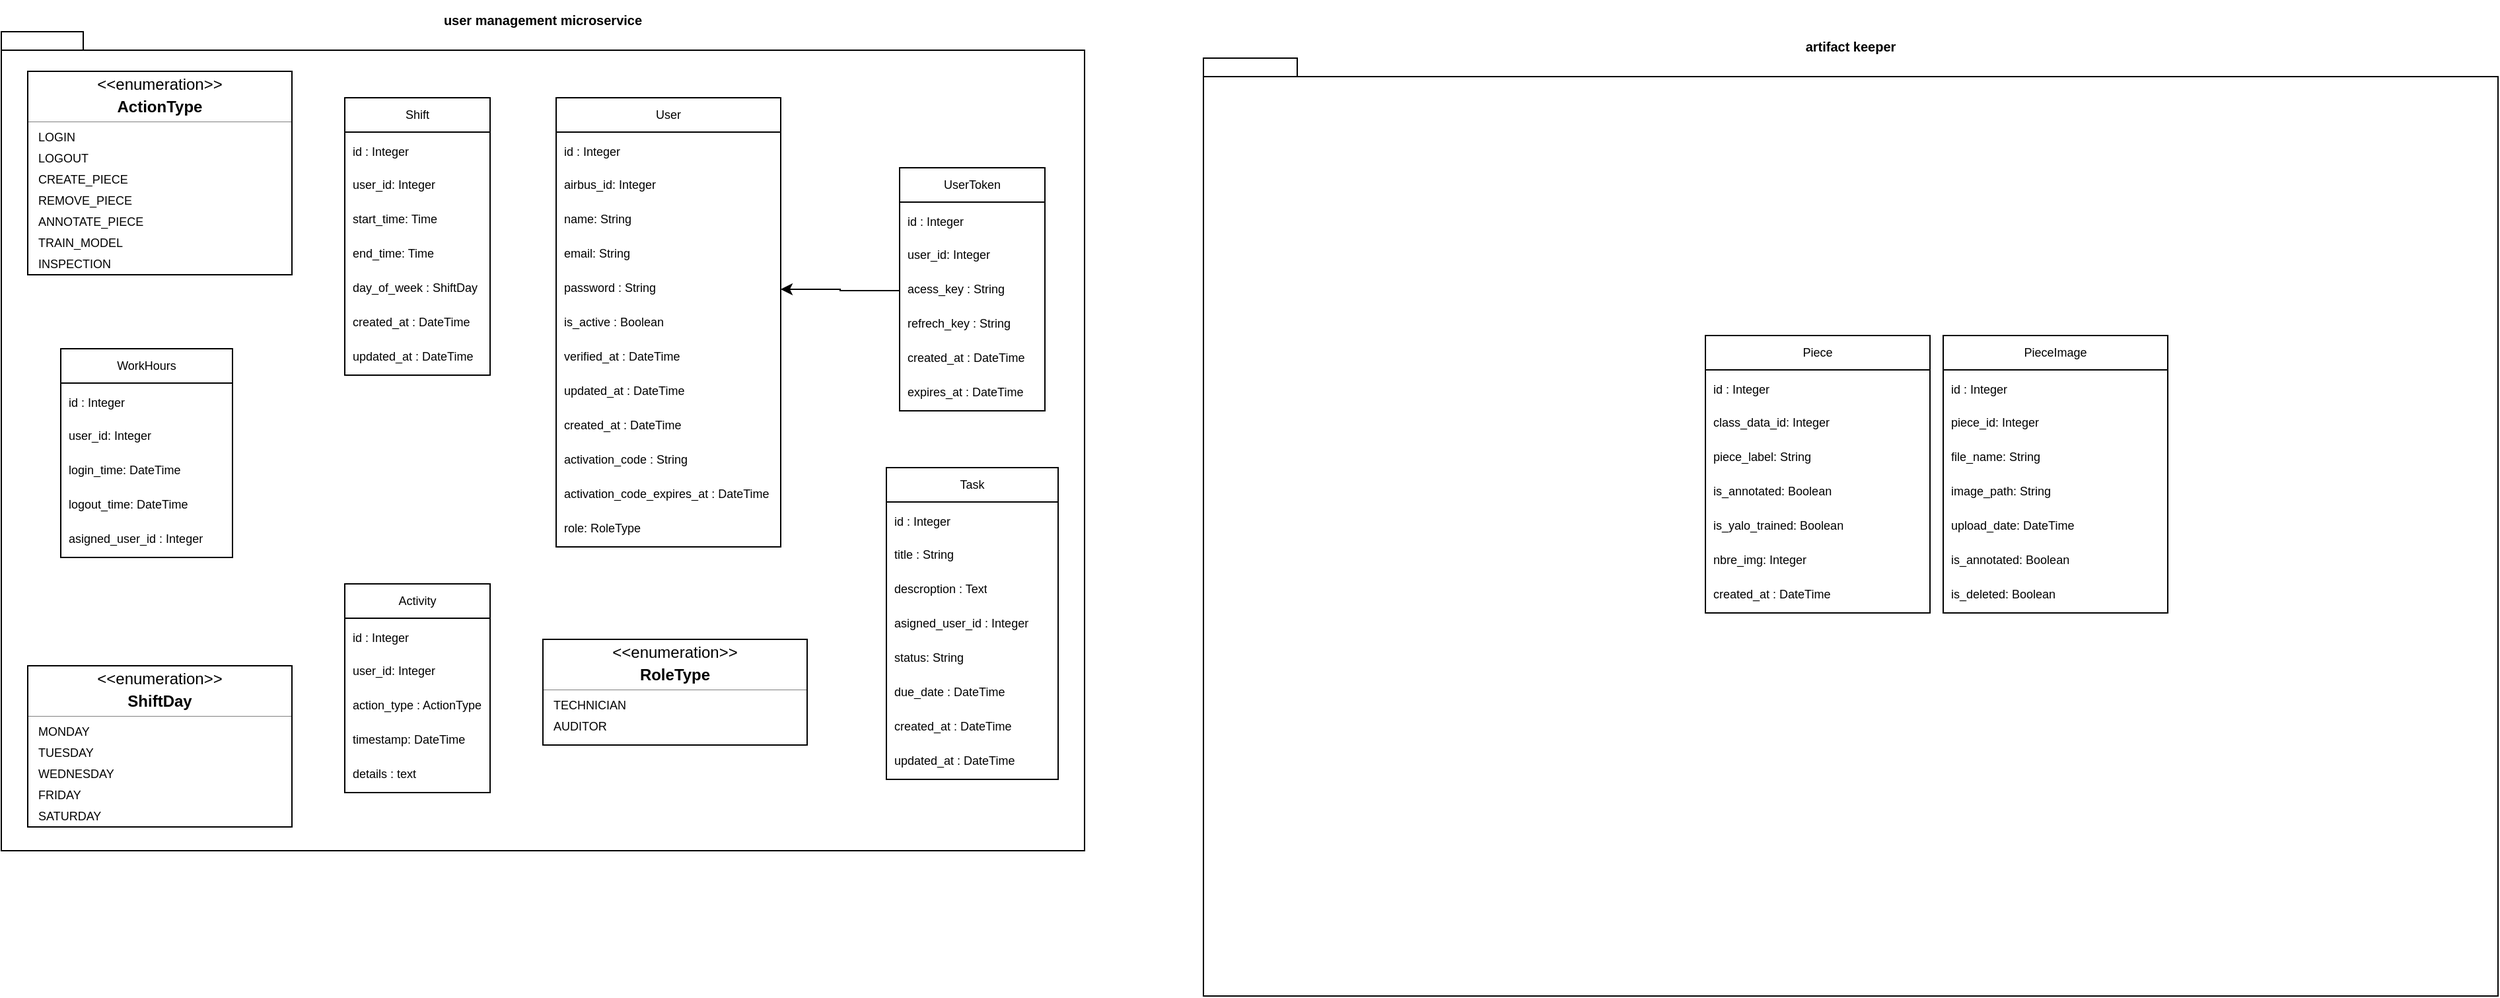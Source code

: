 <mxfile version="28.0.6">
  <diagram id="3228e29e-7158-1315-38df-8450db1d8a1d" name="Page-1">
    <mxGraphModel dx="1485" dy="369" grid="1" gridSize="10" guides="1" tooltips="1" connect="1" arrows="1" fold="1" page="1" pageScale="1" pageWidth="1169" pageHeight="827" background="none" math="0" shadow="0">
      <root>
        <mxCell id="0" />
        <mxCell id="1" parent="0" />
        <mxCell id="Q0gHec1dOTDscJzV-lCu-1" value="" style="shape=image;html=1;verticalAlign=top;verticalLabelPosition=bottom;labelBackgroundColor=#ffffff;imageAspect=0;aspect=fixed;image=https://icons.diagrams.net/icon-cache1/Unicons_Line_vol_3-2965/docker-1335.svg" parent="1" vertex="1">
          <mxGeometry x="70" y="96" width="24" height="24" as="geometry" />
        </mxCell>
        <mxCell id="Q0gHec1dOTDscJzV-lCu-4" value="&lt;font size=&quot;1&quot;&gt;user management microservice&lt;/font&gt;" style="shape=folder;fontStyle=1;spacingTop=10;tabWidth=40;tabHeight=14;tabPosition=left;html=1;whiteSpace=wrap;align=center;labelPosition=center;verticalLabelPosition=top;verticalAlign=bottom;movable=1;resizable=1;rotatable=1;deletable=1;editable=1;locked=0;connectable=1;" parent="1" vertex="1">
          <mxGeometry x="-80" y="120" width="820" height="620" as="geometry" />
        </mxCell>
        <mxCell id="Q0gHec1dOTDscJzV-lCu-5" value="&lt;font&gt;User&lt;/font&gt;" style="swimlane;fontStyle=0;childLayout=stackLayout;horizontal=1;startSize=26;fillColor=none;horizontalStack=0;resizeParent=1;resizeParentMax=0;resizeLast=0;collapsible=1;marginBottom=0;whiteSpace=wrap;html=1;fontSize=9;" parent="1" vertex="1">
          <mxGeometry x="340" y="170" width="170" height="340" as="geometry" />
        </mxCell>
        <mxCell id="Q0gHec1dOTDscJzV-lCu-7" value="&lt;font style=&quot;font-size: 9px;&quot;&gt;id : Integer&lt;/font&gt;" style="text;strokeColor=none;fillColor=none;align=left;verticalAlign=top;spacingLeft=4;spacingRight=4;overflow=hidden;rotatable=0;points=[[0,0.5],[1,0.5]];portConstraint=eastwest;whiteSpace=wrap;html=1;" parent="Q0gHec1dOTDscJzV-lCu-5" vertex="1">
          <mxGeometry y="26" width="170" height="28" as="geometry" />
        </mxCell>
        <mxCell id="Q0gHec1dOTDscJzV-lCu-8" value="airbus_id: Integer" style="text;strokeColor=none;fillColor=none;align=left;verticalAlign=top;spacingLeft=4;spacingRight=4;overflow=hidden;rotatable=0;points=[[0,0.5],[1,0.5]];portConstraint=eastwest;whiteSpace=wrap;html=1;fontSize=9;" parent="Q0gHec1dOTDscJzV-lCu-5" vertex="1">
          <mxGeometry y="54" width="170" height="26" as="geometry" />
        </mxCell>
        <mxCell id="Q0gHec1dOTDscJzV-lCu-17" value="name: String" style="text;strokeColor=none;fillColor=none;align=left;verticalAlign=top;spacingLeft=4;spacingRight=4;overflow=hidden;rotatable=0;points=[[0,0.5],[1,0.5]];portConstraint=eastwest;whiteSpace=wrap;html=1;fontSize=9;" parent="Q0gHec1dOTDscJzV-lCu-5" vertex="1">
          <mxGeometry y="80" width="170" height="26" as="geometry" />
        </mxCell>
        <mxCell id="Q0gHec1dOTDscJzV-lCu-16" value="email: String" style="text;strokeColor=none;fillColor=none;align=left;verticalAlign=top;spacingLeft=4;spacingRight=4;overflow=hidden;rotatable=0;points=[[0,0.5],[1,0.5]];portConstraint=eastwest;whiteSpace=wrap;html=1;fontSize=9;" parent="Q0gHec1dOTDscJzV-lCu-5" vertex="1">
          <mxGeometry y="106" width="170" height="26" as="geometry" />
        </mxCell>
        <mxCell id="Q0gHec1dOTDscJzV-lCu-18" value="password : String" style="text;strokeColor=none;fillColor=none;align=left;verticalAlign=top;spacingLeft=4;spacingRight=4;overflow=hidden;rotatable=0;points=[[0,0.5],[1,0.5]];portConstraint=eastwest;whiteSpace=wrap;html=1;fontSize=9;" parent="Q0gHec1dOTDscJzV-lCu-5" vertex="1">
          <mxGeometry y="132" width="170" height="26" as="geometry" />
        </mxCell>
        <mxCell id="Q0gHec1dOTDscJzV-lCu-19" value="is_active : Boolean" style="text;strokeColor=none;fillColor=none;align=left;verticalAlign=top;spacingLeft=4;spacingRight=4;overflow=hidden;rotatable=0;points=[[0,0.5],[1,0.5]];portConstraint=eastwest;whiteSpace=wrap;html=1;fontSize=9;" parent="Q0gHec1dOTDscJzV-lCu-5" vertex="1">
          <mxGeometry y="158" width="170" height="26" as="geometry" />
        </mxCell>
        <mxCell id="Q0gHec1dOTDscJzV-lCu-20" value="verified_at : DateTime" style="text;strokeColor=none;fillColor=none;align=left;verticalAlign=top;spacingLeft=4;spacingRight=4;overflow=hidden;rotatable=0;points=[[0,0.5],[1,0.5]];portConstraint=eastwest;whiteSpace=wrap;html=1;fontSize=9;" parent="Q0gHec1dOTDscJzV-lCu-5" vertex="1">
          <mxGeometry y="184" width="170" height="26" as="geometry" />
        </mxCell>
        <mxCell id="Q0gHec1dOTDscJzV-lCu-22" value="updated_at : DateTime" style="text;strokeColor=none;fillColor=none;align=left;verticalAlign=top;spacingLeft=4;spacingRight=4;overflow=hidden;rotatable=0;points=[[0,0.5],[1,0.5]];portConstraint=eastwest;whiteSpace=wrap;html=1;fontSize=9;" parent="Q0gHec1dOTDscJzV-lCu-5" vertex="1">
          <mxGeometry y="210" width="170" height="26" as="geometry" />
        </mxCell>
        <mxCell id="Q0gHec1dOTDscJzV-lCu-23" value="created_at : DateTime" style="text;strokeColor=none;fillColor=none;align=left;verticalAlign=top;spacingLeft=4;spacingRight=4;overflow=hidden;rotatable=0;points=[[0,0.5],[1,0.5]];portConstraint=eastwest;whiteSpace=wrap;html=1;fontSize=9;" parent="Q0gHec1dOTDscJzV-lCu-5" vertex="1">
          <mxGeometry y="236" width="170" height="26" as="geometry" />
        </mxCell>
        <mxCell id="Q0gHec1dOTDscJzV-lCu-21" value="activation_code : String&amp;nbsp;" style="text;strokeColor=none;fillColor=none;align=left;verticalAlign=top;spacingLeft=4;spacingRight=4;overflow=hidden;rotatable=0;points=[[0,0.5],[1,0.5]];portConstraint=eastwest;whiteSpace=wrap;html=1;fontSize=9;" parent="Q0gHec1dOTDscJzV-lCu-5" vertex="1">
          <mxGeometry y="262" width="170" height="26" as="geometry" />
        </mxCell>
        <mxCell id="Q0gHec1dOTDscJzV-lCu-24" value="activation_code_expires_at : DateTime" style="text;strokeColor=none;fillColor=none;align=left;verticalAlign=top;spacingLeft=4;spacingRight=4;overflow=hidden;rotatable=0;points=[[0,0.5],[1,0.5]];portConstraint=eastwest;whiteSpace=wrap;html=1;fontSize=9;" parent="Q0gHec1dOTDscJzV-lCu-5" vertex="1">
          <mxGeometry y="288" width="170" height="26" as="geometry" />
        </mxCell>
        <mxCell id="Q0gHec1dOTDscJzV-lCu-25" value="role: RoleType" style="text;strokeColor=none;fillColor=none;align=left;verticalAlign=top;spacingLeft=4;spacingRight=4;overflow=hidden;rotatable=0;points=[[0,0.5],[1,0.5]];portConstraint=eastwest;whiteSpace=wrap;html=1;fontSize=9;" parent="Q0gHec1dOTDscJzV-lCu-5" vertex="1">
          <mxGeometry y="314" width="170" height="26" as="geometry" />
        </mxCell>
        <mxCell id="Q0gHec1dOTDscJzV-lCu-13" value="&lt;font&gt;UserToken&lt;/font&gt;" style="swimlane;fontStyle=0;childLayout=stackLayout;horizontal=1;startSize=26;fillColor=none;horizontalStack=0;resizeParent=1;resizeParentMax=0;resizeLast=0;collapsible=1;marginBottom=0;whiteSpace=wrap;html=1;fontSize=9;" parent="1" vertex="1">
          <mxGeometry x="600" y="223" width="110" height="184" as="geometry" />
        </mxCell>
        <mxCell id="Q0gHec1dOTDscJzV-lCu-27" value="&lt;font style=&quot;font-size: 9px;&quot;&gt;id : Integer&lt;/font&gt;" style="text;strokeColor=none;fillColor=none;align=left;verticalAlign=top;spacingLeft=4;spacingRight=4;overflow=hidden;rotatable=0;points=[[0,0.5],[1,0.5]];portConstraint=eastwest;whiteSpace=wrap;html=1;" parent="Q0gHec1dOTDscJzV-lCu-13" vertex="1">
          <mxGeometry y="26" width="110" height="28" as="geometry" />
        </mxCell>
        <mxCell id="Q0gHec1dOTDscJzV-lCu-29" value="user_id: Integer" style="text;strokeColor=none;fillColor=none;align=left;verticalAlign=top;spacingLeft=4;spacingRight=4;overflow=hidden;rotatable=0;points=[[0,0.5],[1,0.5]];portConstraint=eastwest;whiteSpace=wrap;html=1;fontSize=9;" parent="Q0gHec1dOTDscJzV-lCu-13" vertex="1">
          <mxGeometry y="54" width="110" height="26" as="geometry" />
        </mxCell>
        <mxCell id="Q0gHec1dOTDscJzV-lCu-14" value="&lt;font&gt;acess_key : String&amp;nbsp;&lt;/font&gt;" style="text;strokeColor=none;fillColor=none;align=left;verticalAlign=top;spacingLeft=4;spacingRight=4;overflow=hidden;rotatable=0;points=[[0,0.5],[1,0.5]];portConstraint=eastwest;whiteSpace=wrap;html=1;fontSize=9;" parent="Q0gHec1dOTDscJzV-lCu-13" vertex="1">
          <mxGeometry y="80" width="110" height="26" as="geometry" />
        </mxCell>
        <mxCell id="Q0gHec1dOTDscJzV-lCu-15" value="refrech_key : String&lt;span style=&quot;color: rgba(0, 0, 0, 0); font-family: monospace; font-size: 0px; text-wrap-mode: nowrap;&quot;&gt;%3CmxGraphModel%3E%3Croot%3E%3CmxCell%20id%3D%220%22%2F%3E%3CmxCell%20id%3D%221%22%20parent%3D%220%22%2F%3E%3CmxCell%20id%3D%222%22%20value%3D%22%3A%26amp%3Bnbsp%3B%22%20style%3D%22text%3BstrokeColor%3Dnone%3BfillColor%3Dnone%3Balign%3Dleft%3BverticalAlign%3Dtop%3BspacingLeft%3D4%3BspacingRight%3D4%3Boverflow%3Dhidden%3Brotatable%3D0%3Bpoints%3D%5B%5B0%2C0.5%5D%2C%5B1%2C0.5%5D%5D%3BportConstraint%3Deastwest%3BwhiteSpace%3Dwrap%3Bhtml%3D1%3BfontSize%3D9%3B%22%20vertex%3D%221%22%20parent%3D%221%22%3E%3CmxGeometry%20x%3D%22370%22%20y%3D%22364%22%20width%3D%2280%22%20height%3D%2226%22%20as%3D%22geometry%22%2F%3E%3C%2FmxCell%3E%3C%2Froot%3E%3C%2FmxGraphModel%3E&lt;/span&gt;&amp;nbsp;" style="text;strokeColor=none;fillColor=none;align=left;verticalAlign=top;spacingLeft=4;spacingRight=4;overflow=hidden;rotatable=0;points=[[0,0.5],[1,0.5]];portConstraint=eastwest;whiteSpace=wrap;html=1;fontSize=9;" parent="Q0gHec1dOTDscJzV-lCu-13" vertex="1">
          <mxGeometry y="106" width="110" height="26" as="geometry" />
        </mxCell>
        <mxCell id="Q0gHec1dOTDscJzV-lCu-28" value="created_at : DateTime" style="text;strokeColor=none;fillColor=none;align=left;verticalAlign=top;spacingLeft=4;spacingRight=4;overflow=hidden;rotatable=0;points=[[0,0.5],[1,0.5]];portConstraint=eastwest;whiteSpace=wrap;html=1;fontSize=9;" parent="Q0gHec1dOTDscJzV-lCu-13" vertex="1">
          <mxGeometry y="132" width="110" height="26" as="geometry" />
        </mxCell>
        <mxCell id="Q0gHec1dOTDscJzV-lCu-30" value="expires_at : DateTime&amp;nbsp;" style="text;strokeColor=none;fillColor=none;align=left;verticalAlign=top;spacingLeft=4;spacingRight=4;overflow=hidden;rotatable=0;points=[[0,0.5],[1,0.5]];portConstraint=eastwest;whiteSpace=wrap;html=1;fontSize=9;" parent="Q0gHec1dOTDscJzV-lCu-13" vertex="1">
          <mxGeometry y="158" width="110" height="26" as="geometry" />
        </mxCell>
        <mxCell id="Q0gHec1dOTDscJzV-lCu-31" style="edgeStyle=orthogonalEdgeStyle;rounded=0;orthogonalLoop=1;jettySize=auto;html=1;exitX=0;exitY=0.5;exitDx=0;exitDy=0;" parent="1" source="Q0gHec1dOTDscJzV-lCu-14" target="Q0gHec1dOTDscJzV-lCu-18" edge="1">
          <mxGeometry relative="1" as="geometry" />
        </mxCell>
        <mxCell id="Q0gHec1dOTDscJzV-lCu-32" value="&lt;font&gt;Activity&lt;/font&gt;" style="swimlane;fontStyle=0;childLayout=stackLayout;horizontal=1;startSize=26;fillColor=none;horizontalStack=0;resizeParent=1;resizeParentMax=0;resizeLast=0;collapsible=1;marginBottom=0;whiteSpace=wrap;html=1;fontSize=9;" parent="1" vertex="1">
          <mxGeometry x="180" y="538" width="110" height="158" as="geometry" />
        </mxCell>
        <mxCell id="Q0gHec1dOTDscJzV-lCu-33" value="&lt;font style=&quot;font-size: 9px;&quot;&gt;id : Integer&lt;/font&gt;" style="text;strokeColor=none;fillColor=none;align=left;verticalAlign=top;spacingLeft=4;spacingRight=4;overflow=hidden;rotatable=0;points=[[0,0.5],[1,0.5]];portConstraint=eastwest;whiteSpace=wrap;html=1;" parent="Q0gHec1dOTDscJzV-lCu-32" vertex="1">
          <mxGeometry y="26" width="110" height="28" as="geometry" />
        </mxCell>
        <mxCell id="Q0gHec1dOTDscJzV-lCu-34" value="user_id: Integer" style="text;strokeColor=none;fillColor=none;align=left;verticalAlign=top;spacingLeft=4;spacingRight=4;overflow=hidden;rotatable=0;points=[[0,0.5],[1,0.5]];portConstraint=eastwest;whiteSpace=wrap;html=1;fontSize=9;" parent="Q0gHec1dOTDscJzV-lCu-32" vertex="1">
          <mxGeometry y="54" width="110" height="26" as="geometry" />
        </mxCell>
        <mxCell id="Q0gHec1dOTDscJzV-lCu-35" value="&lt;font&gt;action_type : ActionType&lt;/font&gt;" style="text;strokeColor=none;fillColor=none;align=left;verticalAlign=top;spacingLeft=4;spacingRight=4;overflow=hidden;rotatable=0;points=[[0,0.5],[1,0.5]];portConstraint=eastwest;whiteSpace=wrap;html=1;fontSize=9;" parent="Q0gHec1dOTDscJzV-lCu-32" vertex="1">
          <mxGeometry y="80" width="110" height="26" as="geometry" />
        </mxCell>
        <mxCell id="Q0gHec1dOTDscJzV-lCu-38" value="timestamp: DateTime&amp;nbsp;" style="text;strokeColor=none;fillColor=none;align=left;verticalAlign=top;spacingLeft=4;spacingRight=4;overflow=hidden;rotatable=0;points=[[0,0.5],[1,0.5]];portConstraint=eastwest;whiteSpace=wrap;html=1;fontSize=9;" parent="Q0gHec1dOTDscJzV-lCu-32" vertex="1">
          <mxGeometry y="106" width="110" height="26" as="geometry" />
        </mxCell>
        <mxCell id="Q0gHec1dOTDscJzV-lCu-36" value="details : text&lt;span style=&quot;color: rgba(0, 0, 0, 0); font-family: monospace; font-size: 0px; text-wrap-mode: nowrap;&quot;&gt;%3CmxGraphModel%3E%3Croot%3E%3CmxCell%20id%3D%220%22%2F%3E%3CmxCell%20id%3D%221%22%20parent%3D%220%22%2F%3E%3CmxCell%20id%3D%222%22%20value%3D%22%3A%26amp%3Bnbsp%3B%22%20style%3D%22text%3BstrokeColor%3Dnone%3BfillColor%3Dnone%3Balign%3Dleft%3BverticalAlign%3Dtop%3BspacingLeft%3D4%3BspacingRight%3D4%3Boverflow%3Dhidden%3Brotatable%3D0%3Bpoints%3D%5B%5B0%2C0.5%5D%2C%5B1%2C0.5%5D%5D%3BportConstraint%3Deastwest%3BwhiteSpace%3Dwrap%3Bhtml%3D1%3BfontSize%3D9%3B%22%20vertex%3D%221%22%20parent%3D%221%22%3E%3CmxGeometry%20x%3D%22370%22%20y%3D%22364%22%20width%3D%2280%22%20height%3D%2226%22%20as%3D%22geometry%22%2F%3E%3C%2FmxCell%3E%3C%2Froot%3E%3C%2FmxGraphModel%3E&lt;/span&gt;&amp;nbsp;" style="text;strokeColor=none;fillColor=none;align=left;verticalAlign=top;spacingLeft=4;spacingRight=4;overflow=hidden;rotatable=0;points=[[0,0.5],[1,0.5]];portConstraint=eastwest;whiteSpace=wrap;html=1;fontSize=9;" parent="Q0gHec1dOTDscJzV-lCu-32" vertex="1">
          <mxGeometry y="132" width="110" height="26" as="geometry" />
        </mxCell>
        <mxCell id="Q0gHec1dOTDscJzV-lCu-40" value="&lt;font&gt;Shift&lt;/font&gt;" style="swimlane;fontStyle=0;childLayout=stackLayout;horizontal=1;startSize=26;fillColor=none;horizontalStack=0;resizeParent=1;resizeParentMax=0;resizeLast=0;collapsible=1;marginBottom=0;whiteSpace=wrap;html=1;fontSize=9;" parent="1" vertex="1">
          <mxGeometry x="180" y="170" width="110" height="210" as="geometry" />
        </mxCell>
        <mxCell id="Q0gHec1dOTDscJzV-lCu-41" value="&lt;font style=&quot;font-size: 9px;&quot;&gt;id : Integer&lt;/font&gt;" style="text;strokeColor=none;fillColor=none;align=left;verticalAlign=top;spacingLeft=4;spacingRight=4;overflow=hidden;rotatable=0;points=[[0,0.5],[1,0.5]];portConstraint=eastwest;whiteSpace=wrap;html=1;" parent="Q0gHec1dOTDscJzV-lCu-40" vertex="1">
          <mxGeometry y="26" width="110" height="28" as="geometry" />
        </mxCell>
        <mxCell id="Q0gHec1dOTDscJzV-lCu-42" value="user_id: Integer" style="text;strokeColor=none;fillColor=none;align=left;verticalAlign=top;spacingLeft=4;spacingRight=4;overflow=hidden;rotatable=0;points=[[0,0.5],[1,0.5]];portConstraint=eastwest;whiteSpace=wrap;html=1;fontSize=9;" parent="Q0gHec1dOTDscJzV-lCu-40" vertex="1">
          <mxGeometry y="54" width="110" height="26" as="geometry" />
        </mxCell>
        <mxCell id="Q0gHec1dOTDscJzV-lCu-44" value="start_time: Time" style="text;strokeColor=none;fillColor=none;align=left;verticalAlign=top;spacingLeft=4;spacingRight=4;overflow=hidden;rotatable=0;points=[[0,0.5],[1,0.5]];portConstraint=eastwest;whiteSpace=wrap;html=1;fontSize=9;" parent="Q0gHec1dOTDscJzV-lCu-40" vertex="1">
          <mxGeometry y="80" width="110" height="26" as="geometry" />
        </mxCell>
        <mxCell id="Q0gHec1dOTDscJzV-lCu-46" value="end&lt;span style=&quot;background-color: transparent; color: light-dark(rgb(0, 0, 0), rgb(255, 255, 255));&quot;&gt;_time: Time&lt;/span&gt;" style="text;strokeColor=none;fillColor=none;align=left;verticalAlign=top;spacingLeft=4;spacingRight=4;overflow=hidden;rotatable=0;points=[[0,0.5],[1,0.5]];portConstraint=eastwest;whiteSpace=wrap;html=1;fontSize=9;" parent="Q0gHec1dOTDscJzV-lCu-40" vertex="1">
          <mxGeometry y="106" width="110" height="26" as="geometry" />
        </mxCell>
        <mxCell id="Q0gHec1dOTDscJzV-lCu-49" value="day_of_week : ShiftDay" style="text;strokeColor=none;fillColor=none;align=left;verticalAlign=top;spacingLeft=4;spacingRight=4;overflow=hidden;rotatable=0;points=[[0,0.5],[1,0.5]];portConstraint=eastwest;whiteSpace=wrap;html=1;fontSize=9;" parent="Q0gHec1dOTDscJzV-lCu-40" vertex="1">
          <mxGeometry y="132" width="110" height="26" as="geometry" />
        </mxCell>
        <mxCell id="Q0gHec1dOTDscJzV-lCu-47" value="created_at : DateTime" style="text;strokeColor=none;fillColor=none;align=left;verticalAlign=top;spacingLeft=4;spacingRight=4;overflow=hidden;rotatable=0;points=[[0,0.5],[1,0.5]];portConstraint=eastwest;whiteSpace=wrap;html=1;fontSize=9;" parent="Q0gHec1dOTDscJzV-lCu-40" vertex="1">
          <mxGeometry y="158" width="110" height="26" as="geometry" />
        </mxCell>
        <mxCell id="Q0gHec1dOTDscJzV-lCu-48" value="updated_at : DateTime" style="text;strokeColor=none;fillColor=none;align=left;verticalAlign=top;spacingLeft=4;spacingRight=4;overflow=hidden;rotatable=0;points=[[0,0.5],[1,0.5]];portConstraint=eastwest;whiteSpace=wrap;html=1;fontSize=9;" parent="Q0gHec1dOTDscJzV-lCu-40" vertex="1">
          <mxGeometry y="184" width="110" height="26" as="geometry" />
        </mxCell>
        <mxCell id="Q0gHec1dOTDscJzV-lCu-50" value="&lt;font&gt;Task&lt;/font&gt;" style="swimlane;fontStyle=0;childLayout=stackLayout;horizontal=1;startSize=26;fillColor=none;horizontalStack=0;resizeParent=1;resizeParentMax=0;resizeLast=0;collapsible=1;marginBottom=0;whiteSpace=wrap;html=1;fontSize=9;" parent="1" vertex="1">
          <mxGeometry x="590" y="450" width="130" height="236" as="geometry" />
        </mxCell>
        <mxCell id="Q0gHec1dOTDscJzV-lCu-51" value="&lt;font style=&quot;font-size: 9px;&quot;&gt;id : Integer&lt;/font&gt;" style="text;strokeColor=none;fillColor=none;align=left;verticalAlign=top;spacingLeft=4;spacingRight=4;overflow=hidden;rotatable=0;points=[[0,0.5],[1,0.5]];portConstraint=eastwest;whiteSpace=wrap;html=1;" parent="Q0gHec1dOTDscJzV-lCu-50" vertex="1">
          <mxGeometry y="26" width="130" height="28" as="geometry" />
        </mxCell>
        <mxCell id="Q0gHec1dOTDscJzV-lCu-52" value="title : String" style="text;strokeColor=none;fillColor=none;align=left;verticalAlign=top;spacingLeft=4;spacingRight=4;overflow=hidden;rotatable=0;points=[[0,0.5],[1,0.5]];portConstraint=eastwest;whiteSpace=wrap;html=1;fontSize=9;" parent="Q0gHec1dOTDscJzV-lCu-50" vertex="1">
          <mxGeometry y="54" width="130" height="26" as="geometry" />
        </mxCell>
        <mxCell id="Q0gHec1dOTDscJzV-lCu-53" value="descroption : Text" style="text;strokeColor=none;fillColor=none;align=left;verticalAlign=top;spacingLeft=4;spacingRight=4;overflow=hidden;rotatable=0;points=[[0,0.5],[1,0.5]];portConstraint=eastwest;whiteSpace=wrap;html=1;fontSize=9;" parent="Q0gHec1dOTDscJzV-lCu-50" vertex="1">
          <mxGeometry y="80" width="130" height="26" as="geometry" />
        </mxCell>
        <mxCell id="Q0gHec1dOTDscJzV-lCu-54" value="&lt;span style=&quot;background-color: transparent; color: light-dark(rgb(0, 0, 0), rgb(255, 255, 255));&quot;&gt;asigned_user_id : Integer&lt;/span&gt;" style="text;strokeColor=none;fillColor=none;align=left;verticalAlign=top;spacingLeft=4;spacingRight=4;overflow=hidden;rotatable=0;points=[[0,0.5],[1,0.5]];portConstraint=eastwest;whiteSpace=wrap;html=1;fontSize=9;" parent="Q0gHec1dOTDscJzV-lCu-50" vertex="1">
          <mxGeometry y="106" width="130" height="26" as="geometry" />
        </mxCell>
        <mxCell id="Q0gHec1dOTDscJzV-lCu-55" value="status: String" style="text;strokeColor=none;fillColor=none;align=left;verticalAlign=top;spacingLeft=4;spacingRight=4;overflow=hidden;rotatable=0;points=[[0,0.5],[1,0.5]];portConstraint=eastwest;whiteSpace=wrap;html=1;fontSize=9;" parent="Q0gHec1dOTDscJzV-lCu-50" vertex="1">
          <mxGeometry y="132" width="130" height="26" as="geometry" />
        </mxCell>
        <mxCell id="Q0gHec1dOTDscJzV-lCu-59" value="due_date : DateTime" style="text;strokeColor=none;fillColor=none;align=left;verticalAlign=top;spacingLeft=4;spacingRight=4;overflow=hidden;rotatable=0;points=[[0,0.5],[1,0.5]];portConstraint=eastwest;whiteSpace=wrap;html=1;fontSize=9;" parent="Q0gHec1dOTDscJzV-lCu-50" vertex="1">
          <mxGeometry y="158" width="130" height="26" as="geometry" />
        </mxCell>
        <mxCell id="Q0gHec1dOTDscJzV-lCu-56" value="created_at : DateTime" style="text;strokeColor=none;fillColor=none;align=left;verticalAlign=top;spacingLeft=4;spacingRight=4;overflow=hidden;rotatable=0;points=[[0,0.5],[1,0.5]];portConstraint=eastwest;whiteSpace=wrap;html=1;fontSize=9;" parent="Q0gHec1dOTDscJzV-lCu-50" vertex="1">
          <mxGeometry y="184" width="130" height="26" as="geometry" />
        </mxCell>
        <mxCell id="Q0gHec1dOTDscJzV-lCu-57" value="updated_at : DateTime" style="text;strokeColor=none;fillColor=none;align=left;verticalAlign=top;spacingLeft=4;spacingRight=4;overflow=hidden;rotatable=0;points=[[0,0.5],[1,0.5]];portConstraint=eastwest;whiteSpace=wrap;html=1;fontSize=9;" parent="Q0gHec1dOTDscJzV-lCu-50" vertex="1">
          <mxGeometry y="210" width="130" height="26" as="geometry" />
        </mxCell>
        <mxCell id="Q0gHec1dOTDscJzV-lCu-60" value="&lt;font&gt;WorkHours&lt;/font&gt;" style="swimlane;fontStyle=0;childLayout=stackLayout;horizontal=1;startSize=26;fillColor=none;horizontalStack=0;resizeParent=1;resizeParentMax=0;resizeLast=0;collapsible=1;marginBottom=0;whiteSpace=wrap;html=1;fontSize=9;" parent="1" vertex="1">
          <mxGeometry x="-35" y="360" width="130" height="158" as="geometry" />
        </mxCell>
        <mxCell id="Q0gHec1dOTDscJzV-lCu-61" value="&lt;font style=&quot;font-size: 9px;&quot;&gt;id : Integer&lt;/font&gt;" style="text;strokeColor=none;fillColor=none;align=left;verticalAlign=top;spacingLeft=4;spacingRight=4;overflow=hidden;rotatable=0;points=[[0,0.5],[1,0.5]];portConstraint=eastwest;whiteSpace=wrap;html=1;" parent="Q0gHec1dOTDscJzV-lCu-60" vertex="1">
          <mxGeometry y="26" width="130" height="28" as="geometry" />
        </mxCell>
        <mxCell id="Q0gHec1dOTDscJzV-lCu-69" value="user_id: Integer" style="text;strokeColor=none;fillColor=none;align=left;verticalAlign=top;spacingLeft=4;spacingRight=4;overflow=hidden;rotatable=0;points=[[0,0.5],[1,0.5]];portConstraint=eastwest;whiteSpace=wrap;html=1;fontSize=9;" parent="Q0gHec1dOTDscJzV-lCu-60" vertex="1">
          <mxGeometry y="54" width="130" height="26" as="geometry" />
        </mxCell>
        <mxCell id="Q0gHec1dOTDscJzV-lCu-67" value="login_time: DateTime" style="text;strokeColor=none;fillColor=none;align=left;verticalAlign=top;spacingLeft=4;spacingRight=4;overflow=hidden;rotatable=0;points=[[0,0.5],[1,0.5]];portConstraint=eastwest;whiteSpace=wrap;html=1;fontSize=9;" parent="Q0gHec1dOTDscJzV-lCu-60" vertex="1">
          <mxGeometry y="80" width="130" height="26" as="geometry" />
        </mxCell>
        <mxCell id="Q0gHec1dOTDscJzV-lCu-68" value="logout_time: DateTime" style="text;strokeColor=none;fillColor=none;align=left;verticalAlign=top;spacingLeft=4;spacingRight=4;overflow=hidden;rotatable=0;points=[[0,0.5],[1,0.5]];portConstraint=eastwest;whiteSpace=wrap;html=1;fontSize=9;" parent="Q0gHec1dOTDscJzV-lCu-60" vertex="1">
          <mxGeometry y="106" width="130" height="26" as="geometry" />
        </mxCell>
        <mxCell id="Q0gHec1dOTDscJzV-lCu-64" value="&lt;span style=&quot;background-color: transparent; color: light-dark(rgb(0, 0, 0), rgb(255, 255, 255));&quot;&gt;asigned_user_id : Integer&lt;/span&gt;" style="text;strokeColor=none;fillColor=none;align=left;verticalAlign=top;spacingLeft=4;spacingRight=4;overflow=hidden;rotatable=0;points=[[0,0.5],[1,0.5]];portConstraint=eastwest;whiteSpace=wrap;html=1;fontSize=9;" parent="Q0gHec1dOTDscJzV-lCu-60" vertex="1">
          <mxGeometry y="132" width="130" height="26" as="geometry" />
        </mxCell>
        <mxCell id="Q0gHec1dOTDscJzV-lCu-70" value="" style="fontStyle=1;align=center;verticalAlign=middle;childLayout=stackLayout;horizontal=1;horizontalStack=0;resizeParent=1;resizeParentMax=0;resizeLast=0;marginBottom=0;fontSize=9;" parent="1" vertex="1">
          <mxGeometry x="-60" y="150" width="200" height="154" as="geometry" />
        </mxCell>
        <mxCell id="Q0gHec1dOTDscJzV-lCu-71" value="&amp;lt;&amp;lt;enumeration&amp;gt;&amp;gt;" style="html=1;align=center;spacing=0;verticalAlign=middle;strokeColor=none;fillColor=none;whiteSpace=wrap;" parent="Q0gHec1dOTDscJzV-lCu-70" vertex="1">
          <mxGeometry width="200" height="20" as="geometry" />
        </mxCell>
        <mxCell id="Q0gHec1dOTDscJzV-lCu-72" value="ActionType" style="html=1;align=center;spacing=0;verticalAlign=middle;strokeColor=none;fillColor=none;whiteSpace=wrap;fontStyle=1;" parent="Q0gHec1dOTDscJzV-lCu-70" vertex="1">
          <mxGeometry y="20" width="200" height="14" as="geometry" />
        </mxCell>
        <mxCell id="Q0gHec1dOTDscJzV-lCu-73" value="" style="line;strokeWidth=0.25;fillColor=none;align=left;verticalAlign=middle;spacingTop=-1;spacingLeft=3;spacingRight=3;rotatable=0;labelPosition=right;points=[];portConstraint=eastwest;" parent="Q0gHec1dOTDscJzV-lCu-70" vertex="1">
          <mxGeometry y="34" width="200" height="8" as="geometry" />
        </mxCell>
        <mxCell id="Q0gHec1dOTDscJzV-lCu-74" value="LOGIN" style="html=1;align=left;spacing=0;spacingLeft=8;verticalAlign=middle;strokeColor=none;fillColor=none;whiteSpace=wrap;fontSize=9;" parent="Q0gHec1dOTDscJzV-lCu-70" vertex="1">
          <mxGeometry y="42" width="200" height="16" as="geometry" />
        </mxCell>
        <mxCell id="Q0gHec1dOTDscJzV-lCu-75" value="LOGOUT" style="html=1;align=left;spacing=0;spacingLeft=8;verticalAlign=middle;strokeColor=none;fillColor=none;whiteSpace=wrap;fontSize=9;" parent="Q0gHec1dOTDscJzV-lCu-70" vertex="1">
          <mxGeometry y="58" width="200" height="16" as="geometry" />
        </mxCell>
        <mxCell id="Q0gHec1dOTDscJzV-lCu-77" style="edgeStyle=orthogonalEdgeStyle;rounded=0;orthogonalLoop=1;jettySize=auto;html=1;exitX=0.5;exitY=1;exitDx=0;exitDy=0;" parent="Q0gHec1dOTDscJzV-lCu-70" source="Q0gHec1dOTDscJzV-lCu-72" target="Q0gHec1dOTDscJzV-lCu-72" edge="1">
          <mxGeometry relative="1" as="geometry" />
        </mxCell>
        <mxCell id="Q0gHec1dOTDscJzV-lCu-102" value="CREATE_PIECE" style="html=1;align=left;spacing=0;spacingLeft=8;verticalAlign=middle;strokeColor=none;fillColor=none;whiteSpace=wrap;fontSize=9;" parent="Q0gHec1dOTDscJzV-lCu-70" vertex="1">
          <mxGeometry y="74" width="200" height="16" as="geometry" />
        </mxCell>
        <mxCell id="Q0gHec1dOTDscJzV-lCu-103" value="REMOVE_PIECE" style="html=1;align=left;spacing=0;spacingLeft=8;verticalAlign=middle;strokeColor=none;fillColor=none;whiteSpace=wrap;fontSize=9;" parent="Q0gHec1dOTDscJzV-lCu-70" vertex="1">
          <mxGeometry y="90" width="200" height="16" as="geometry" />
        </mxCell>
        <mxCell id="Q0gHec1dOTDscJzV-lCu-104" value="ANNOTATE_PIECE" style="html=1;align=left;spacing=0;spacingLeft=8;verticalAlign=middle;strokeColor=none;fillColor=none;whiteSpace=wrap;fontSize=9;" parent="Q0gHec1dOTDscJzV-lCu-70" vertex="1">
          <mxGeometry y="106" width="200" height="16" as="geometry" />
        </mxCell>
        <mxCell id="Q0gHec1dOTDscJzV-lCu-118" value="TRAIN_MODEL" style="html=1;align=left;spacing=0;spacingLeft=8;verticalAlign=middle;strokeColor=none;fillColor=none;whiteSpace=wrap;fontSize=9;" parent="Q0gHec1dOTDscJzV-lCu-70" vertex="1">
          <mxGeometry y="122" width="200" height="16" as="geometry" />
        </mxCell>
        <mxCell id="z6OkYnLXUNUjImySLv-M-1" value="INSPECTION" style="html=1;align=left;spacing=0;spacingLeft=8;verticalAlign=middle;strokeColor=none;fillColor=none;whiteSpace=wrap;fontSize=9;" vertex="1" parent="Q0gHec1dOTDscJzV-lCu-70">
          <mxGeometry y="138" width="200" height="16" as="geometry" />
        </mxCell>
        <mxCell id="Q0gHec1dOTDscJzV-lCu-82" value="" style="fontStyle=1;align=center;verticalAlign=middle;childLayout=stackLayout;horizontal=1;horizontalStack=0;resizeParent=1;resizeParentMax=0;resizeLast=0;marginBottom=0;" parent="1" vertex="1">
          <mxGeometry x="-60" y="600" width="200" height="122" as="geometry" />
        </mxCell>
        <mxCell id="Q0gHec1dOTDscJzV-lCu-83" value="&amp;lt;&amp;lt;enumeration&amp;gt;&amp;gt;" style="html=1;align=center;spacing=0;verticalAlign=middle;strokeColor=none;fillColor=none;whiteSpace=wrap;" parent="Q0gHec1dOTDscJzV-lCu-82" vertex="1">
          <mxGeometry width="200" height="20" as="geometry" />
        </mxCell>
        <mxCell id="Q0gHec1dOTDscJzV-lCu-84" value="ShiftDay" style="html=1;align=center;spacing=0;verticalAlign=middle;strokeColor=none;fillColor=none;whiteSpace=wrap;fontStyle=1;" parent="Q0gHec1dOTDscJzV-lCu-82" vertex="1">
          <mxGeometry y="20" width="200" height="14" as="geometry" />
        </mxCell>
        <mxCell id="Q0gHec1dOTDscJzV-lCu-85" value="" style="line;strokeWidth=0.25;fillColor=none;align=left;verticalAlign=middle;spacingTop=-1;spacingLeft=3;spacingRight=3;rotatable=0;labelPosition=right;points=[];portConstraint=eastwest;" parent="Q0gHec1dOTDscJzV-lCu-82" vertex="1">
          <mxGeometry y="34" width="200" height="8" as="geometry" />
        </mxCell>
        <mxCell id="z6OkYnLXUNUjImySLv-M-2" value="MONDAY" style="html=1;align=left;spacing=0;spacingLeft=8;verticalAlign=middle;strokeColor=none;fillColor=none;whiteSpace=wrap;fontSize=9;" vertex="1" parent="Q0gHec1dOTDscJzV-lCu-82">
          <mxGeometry y="42" width="200" height="16" as="geometry" />
        </mxCell>
        <mxCell id="Q0gHec1dOTDscJzV-lCu-89" style="edgeStyle=orthogonalEdgeStyle;rounded=0;orthogonalLoop=1;jettySize=auto;html=1;exitX=0.5;exitY=1;exitDx=0;exitDy=0;" parent="Q0gHec1dOTDscJzV-lCu-82" source="Q0gHec1dOTDscJzV-lCu-84" target="Q0gHec1dOTDscJzV-lCu-84" edge="1">
          <mxGeometry relative="1" as="geometry" />
        </mxCell>
        <mxCell id="z6OkYnLXUNUjImySLv-M-3" value="TUESDAY" style="html=1;align=left;spacing=0;spacingLeft=8;verticalAlign=middle;strokeColor=none;fillColor=none;whiteSpace=wrap;fontSize=9;" vertex="1" parent="Q0gHec1dOTDscJzV-lCu-82">
          <mxGeometry y="58" width="200" height="16" as="geometry" />
        </mxCell>
        <mxCell id="z6OkYnLXUNUjImySLv-M-4" value="WEDNESDAY" style="html=1;align=left;spacing=0;spacingLeft=8;verticalAlign=middle;strokeColor=none;fillColor=none;whiteSpace=wrap;fontSize=9;" vertex="1" parent="Q0gHec1dOTDscJzV-lCu-82">
          <mxGeometry y="74" width="200" height="16" as="geometry" />
        </mxCell>
        <mxCell id="z6OkYnLXUNUjImySLv-M-5" value="FRIDAY" style="html=1;align=left;spacing=0;spacingLeft=8;verticalAlign=middle;strokeColor=none;fillColor=none;whiteSpace=wrap;fontSize=9;" vertex="1" parent="Q0gHec1dOTDscJzV-lCu-82">
          <mxGeometry y="90" width="200" height="16" as="geometry" />
        </mxCell>
        <mxCell id="z6OkYnLXUNUjImySLv-M-6" value="SATURDAY" style="html=1;align=left;spacing=0;spacingLeft=8;verticalAlign=middle;strokeColor=none;fillColor=none;whiteSpace=wrap;fontSize=9;" vertex="1" parent="Q0gHec1dOTDscJzV-lCu-82">
          <mxGeometry y="106" width="200" height="16" as="geometry" />
        </mxCell>
        <mxCell id="Q0gHec1dOTDscJzV-lCu-90" value="" style="fontStyle=1;align=center;verticalAlign=middle;childLayout=stackLayout;horizontal=1;horizontalStack=0;resizeParent=1;resizeParentMax=0;resizeLast=0;marginBottom=0;fontSize=9;" parent="1" vertex="1">
          <mxGeometry x="330" y="580" width="200" height="80" as="geometry" />
        </mxCell>
        <mxCell id="Q0gHec1dOTDscJzV-lCu-91" value="&amp;lt;&amp;lt;enumeration&amp;gt;&amp;gt;" style="html=1;align=center;spacing=0;verticalAlign=middle;strokeColor=none;fillColor=none;whiteSpace=wrap;" parent="Q0gHec1dOTDscJzV-lCu-90" vertex="1">
          <mxGeometry width="200" height="20" as="geometry" />
        </mxCell>
        <mxCell id="Q0gHec1dOTDscJzV-lCu-92" value="RoleType" style="html=1;align=center;spacing=0;verticalAlign=middle;strokeColor=none;fillColor=none;whiteSpace=wrap;fontStyle=1;" parent="Q0gHec1dOTDscJzV-lCu-90" vertex="1">
          <mxGeometry y="20" width="200" height="14" as="geometry" />
        </mxCell>
        <mxCell id="Q0gHec1dOTDscJzV-lCu-93" value="" style="line;strokeWidth=0.25;fillColor=none;align=left;verticalAlign=middle;spacingTop=-1;spacingLeft=3;spacingRight=3;rotatable=0;labelPosition=right;points=[];portConstraint=eastwest;" parent="Q0gHec1dOTDscJzV-lCu-90" vertex="1">
          <mxGeometry y="34" width="200" height="8" as="geometry" />
        </mxCell>
        <mxCell id="Q0gHec1dOTDscJzV-lCu-94" value="TECHNICIAN" style="html=1;align=left;spacing=0;spacingLeft=8;verticalAlign=middle;strokeColor=none;fillColor=none;whiteSpace=wrap;fontSize=9;" parent="Q0gHec1dOTDscJzV-lCu-90" vertex="1">
          <mxGeometry y="42" width="200" height="16" as="geometry" />
        </mxCell>
        <mxCell id="Q0gHec1dOTDscJzV-lCu-95" value="AUDITOR" style="html=1;align=left;spacing=0;spacingLeft=8;verticalAlign=middle;strokeColor=none;fillColor=none;whiteSpace=wrap;fontSize=9;" parent="Q0gHec1dOTDscJzV-lCu-90" vertex="1">
          <mxGeometry y="58" width="200" height="16" as="geometry" />
        </mxCell>
        <mxCell id="Q0gHec1dOTDscJzV-lCu-96" value="" style="html=1;align=left;spacing=0;spacingLeft=8;verticalAlign=middle;strokeColor=none;fillColor=none;whiteSpace=wrap;" parent="Q0gHec1dOTDscJzV-lCu-90" vertex="1">
          <mxGeometry y="74" width="200" height="6" as="geometry" />
        </mxCell>
        <mxCell id="Q0gHec1dOTDscJzV-lCu-97" style="edgeStyle=orthogonalEdgeStyle;rounded=0;orthogonalLoop=1;jettySize=auto;html=1;exitX=0.5;exitY=1;exitDx=0;exitDy=0;fontSize=9;" parent="Q0gHec1dOTDscJzV-lCu-90" source="Q0gHec1dOTDscJzV-lCu-92" target="Q0gHec1dOTDscJzV-lCu-92" edge="1">
          <mxGeometry relative="1" as="geometry" />
        </mxCell>
        <mxCell id="z6OkYnLXUNUjImySLv-M-7" value="&lt;font size=&quot;1&quot;&gt;artifact keeper&lt;/font&gt;" style="shape=folder;fontStyle=1;spacingTop=10;tabWidth=40;tabHeight=14;tabPosition=left;html=1;whiteSpace=wrap;align=center;labelPosition=center;verticalLabelPosition=top;verticalAlign=bottom;movable=1;resizable=1;rotatable=1;deletable=1;editable=1;locked=0;connectable=1;" vertex="1" parent="1">
          <mxGeometry x="830" y="140" width="980" height="710" as="geometry" />
        </mxCell>
        <mxCell id="z6OkYnLXUNUjImySLv-M-10" value="&lt;font&gt;Piece&lt;/font&gt;" style="swimlane;fontStyle=0;childLayout=stackLayout;horizontal=1;startSize=26;fillColor=none;horizontalStack=0;resizeParent=1;resizeParentMax=0;resizeLast=0;collapsible=1;marginBottom=0;whiteSpace=wrap;html=1;fontSize=9;" vertex="1" parent="1">
          <mxGeometry x="1210" y="350" width="170" height="210" as="geometry" />
        </mxCell>
        <mxCell id="z6OkYnLXUNUjImySLv-M-11" value="&lt;font style=&quot;font-size: 9px;&quot;&gt;id : Integer&lt;/font&gt;" style="text;strokeColor=none;fillColor=none;align=left;verticalAlign=top;spacingLeft=4;spacingRight=4;overflow=hidden;rotatable=0;points=[[0,0.5],[1,0.5]];portConstraint=eastwest;whiteSpace=wrap;html=1;" vertex="1" parent="z6OkYnLXUNUjImySLv-M-10">
          <mxGeometry y="26" width="170" height="28" as="geometry" />
        </mxCell>
        <mxCell id="z6OkYnLXUNUjImySLv-M-12" value="class_data_id: Integer" style="text;strokeColor=none;fillColor=none;align=left;verticalAlign=top;spacingLeft=4;spacingRight=4;overflow=hidden;rotatable=0;points=[[0,0.5],[1,0.5]];portConstraint=eastwest;whiteSpace=wrap;html=1;fontSize=9;" vertex="1" parent="z6OkYnLXUNUjImySLv-M-10">
          <mxGeometry y="54" width="170" height="26" as="geometry" />
        </mxCell>
        <mxCell id="z6OkYnLXUNUjImySLv-M-13" value="piece_label: String" style="text;strokeColor=none;fillColor=none;align=left;verticalAlign=top;spacingLeft=4;spacingRight=4;overflow=hidden;rotatable=0;points=[[0,0.5],[1,0.5]];portConstraint=eastwest;whiteSpace=wrap;html=1;fontSize=9;" vertex="1" parent="z6OkYnLXUNUjImySLv-M-10">
          <mxGeometry y="80" width="170" height="26" as="geometry" />
        </mxCell>
        <mxCell id="z6OkYnLXUNUjImySLv-M-16" value="is_annotated: Boolean" style="text;strokeColor=none;fillColor=none;align=left;verticalAlign=top;spacingLeft=4;spacingRight=4;overflow=hidden;rotatable=0;points=[[0,0.5],[1,0.5]];portConstraint=eastwest;whiteSpace=wrap;html=1;fontSize=9;" vertex="1" parent="z6OkYnLXUNUjImySLv-M-10">
          <mxGeometry y="106" width="170" height="26" as="geometry" />
        </mxCell>
        <mxCell id="z6OkYnLXUNUjImySLv-M-23" value="is_yalo_trained: Boolean" style="text;strokeColor=none;fillColor=none;align=left;verticalAlign=top;spacingLeft=4;spacingRight=4;overflow=hidden;rotatable=0;points=[[0,0.5],[1,0.5]];portConstraint=eastwest;whiteSpace=wrap;html=1;fontSize=9;" vertex="1" parent="z6OkYnLXUNUjImySLv-M-10">
          <mxGeometry y="132" width="170" height="26" as="geometry" />
        </mxCell>
        <mxCell id="z6OkYnLXUNUjImySLv-M-14" value="nbre_img: Integer" style="text;strokeColor=none;fillColor=none;align=left;verticalAlign=top;spacingLeft=4;spacingRight=4;overflow=hidden;rotatable=0;points=[[0,0.5],[1,0.5]];portConstraint=eastwest;whiteSpace=wrap;html=1;fontSize=9;" vertex="1" parent="z6OkYnLXUNUjImySLv-M-10">
          <mxGeometry y="158" width="170" height="26" as="geometry" />
        </mxCell>
        <mxCell id="z6OkYnLXUNUjImySLv-M-19" value="created_at : DateTime" style="text;strokeColor=none;fillColor=none;align=left;verticalAlign=top;spacingLeft=4;spacingRight=4;overflow=hidden;rotatable=0;points=[[0,0.5],[1,0.5]];portConstraint=eastwest;whiteSpace=wrap;html=1;fontSize=9;" vertex="1" parent="z6OkYnLXUNUjImySLv-M-10">
          <mxGeometry y="184" width="170" height="26" as="geometry" />
        </mxCell>
        <mxCell id="z6OkYnLXUNUjImySLv-M-24" value="&lt;font&gt;PieceImage&lt;/font&gt;" style="swimlane;fontStyle=0;childLayout=stackLayout;horizontal=1;startSize=26;fillColor=none;horizontalStack=0;resizeParent=1;resizeParentMax=0;resizeLast=0;collapsible=1;marginBottom=0;whiteSpace=wrap;html=1;fontSize=9;" vertex="1" parent="1">
          <mxGeometry x="1390" y="350" width="170" height="210" as="geometry" />
        </mxCell>
        <mxCell id="z6OkYnLXUNUjImySLv-M-25" value="&lt;font style=&quot;font-size: 9px;&quot;&gt;id : Integer&lt;/font&gt;" style="text;strokeColor=none;fillColor=none;align=left;verticalAlign=top;spacingLeft=4;spacingRight=4;overflow=hidden;rotatable=0;points=[[0,0.5],[1,0.5]];portConstraint=eastwest;whiteSpace=wrap;html=1;" vertex="1" parent="z6OkYnLXUNUjImySLv-M-24">
          <mxGeometry y="26" width="170" height="28" as="geometry" />
        </mxCell>
        <mxCell id="z6OkYnLXUNUjImySLv-M-27" value="piece_id: Integer" style="text;strokeColor=none;fillColor=none;align=left;verticalAlign=top;spacingLeft=4;spacingRight=4;overflow=hidden;rotatable=0;points=[[0,0.5],[1,0.5]];portConstraint=eastwest;whiteSpace=wrap;html=1;fontSize=9;" vertex="1" parent="z6OkYnLXUNUjImySLv-M-24">
          <mxGeometry y="54" width="170" height="26" as="geometry" />
        </mxCell>
        <mxCell id="z6OkYnLXUNUjImySLv-M-32" value="file_name: String" style="text;strokeColor=none;fillColor=none;align=left;verticalAlign=top;spacingLeft=4;spacingRight=4;overflow=hidden;rotatable=0;points=[[0,0.5],[1,0.5]];portConstraint=eastwest;whiteSpace=wrap;html=1;fontSize=9;" vertex="1" parent="z6OkYnLXUNUjImySLv-M-24">
          <mxGeometry y="80" width="170" height="26" as="geometry" />
        </mxCell>
        <mxCell id="z6OkYnLXUNUjImySLv-M-33" value="image_path: String" style="text;strokeColor=none;fillColor=none;align=left;verticalAlign=top;spacingLeft=4;spacingRight=4;overflow=hidden;rotatable=0;points=[[0,0.5],[1,0.5]];portConstraint=eastwest;whiteSpace=wrap;html=1;fontSize=9;" vertex="1" parent="z6OkYnLXUNUjImySLv-M-24">
          <mxGeometry y="106" width="170" height="26" as="geometry" />
        </mxCell>
        <mxCell id="z6OkYnLXUNUjImySLv-M-34" value="upload_date: DateTime" style="text;strokeColor=none;fillColor=none;align=left;verticalAlign=top;spacingLeft=4;spacingRight=4;overflow=hidden;rotatable=0;points=[[0,0.5],[1,0.5]];portConstraint=eastwest;whiteSpace=wrap;html=1;fontSize=9;" vertex="1" parent="z6OkYnLXUNUjImySLv-M-24">
          <mxGeometry y="132" width="170" height="26" as="geometry" />
        </mxCell>
        <mxCell id="z6OkYnLXUNUjImySLv-M-28" value="is_annotated: Boolean" style="text;strokeColor=none;fillColor=none;align=left;verticalAlign=top;spacingLeft=4;spacingRight=4;overflow=hidden;rotatable=0;points=[[0,0.5],[1,0.5]];portConstraint=eastwest;whiteSpace=wrap;html=1;fontSize=9;" vertex="1" parent="z6OkYnLXUNUjImySLv-M-24">
          <mxGeometry y="158" width="170" height="26" as="geometry" />
        </mxCell>
        <mxCell id="z6OkYnLXUNUjImySLv-M-29" value="is_deleted: Boolean" style="text;strokeColor=none;fillColor=none;align=left;verticalAlign=top;spacingLeft=4;spacingRight=4;overflow=hidden;rotatable=0;points=[[0,0.5],[1,0.5]];portConstraint=eastwest;whiteSpace=wrap;html=1;fontSize=9;" vertex="1" parent="z6OkYnLXUNUjImySLv-M-24">
          <mxGeometry y="184" width="170" height="26" as="geometry" />
        </mxCell>
      </root>
    </mxGraphModel>
  </diagram>
</mxfile>

